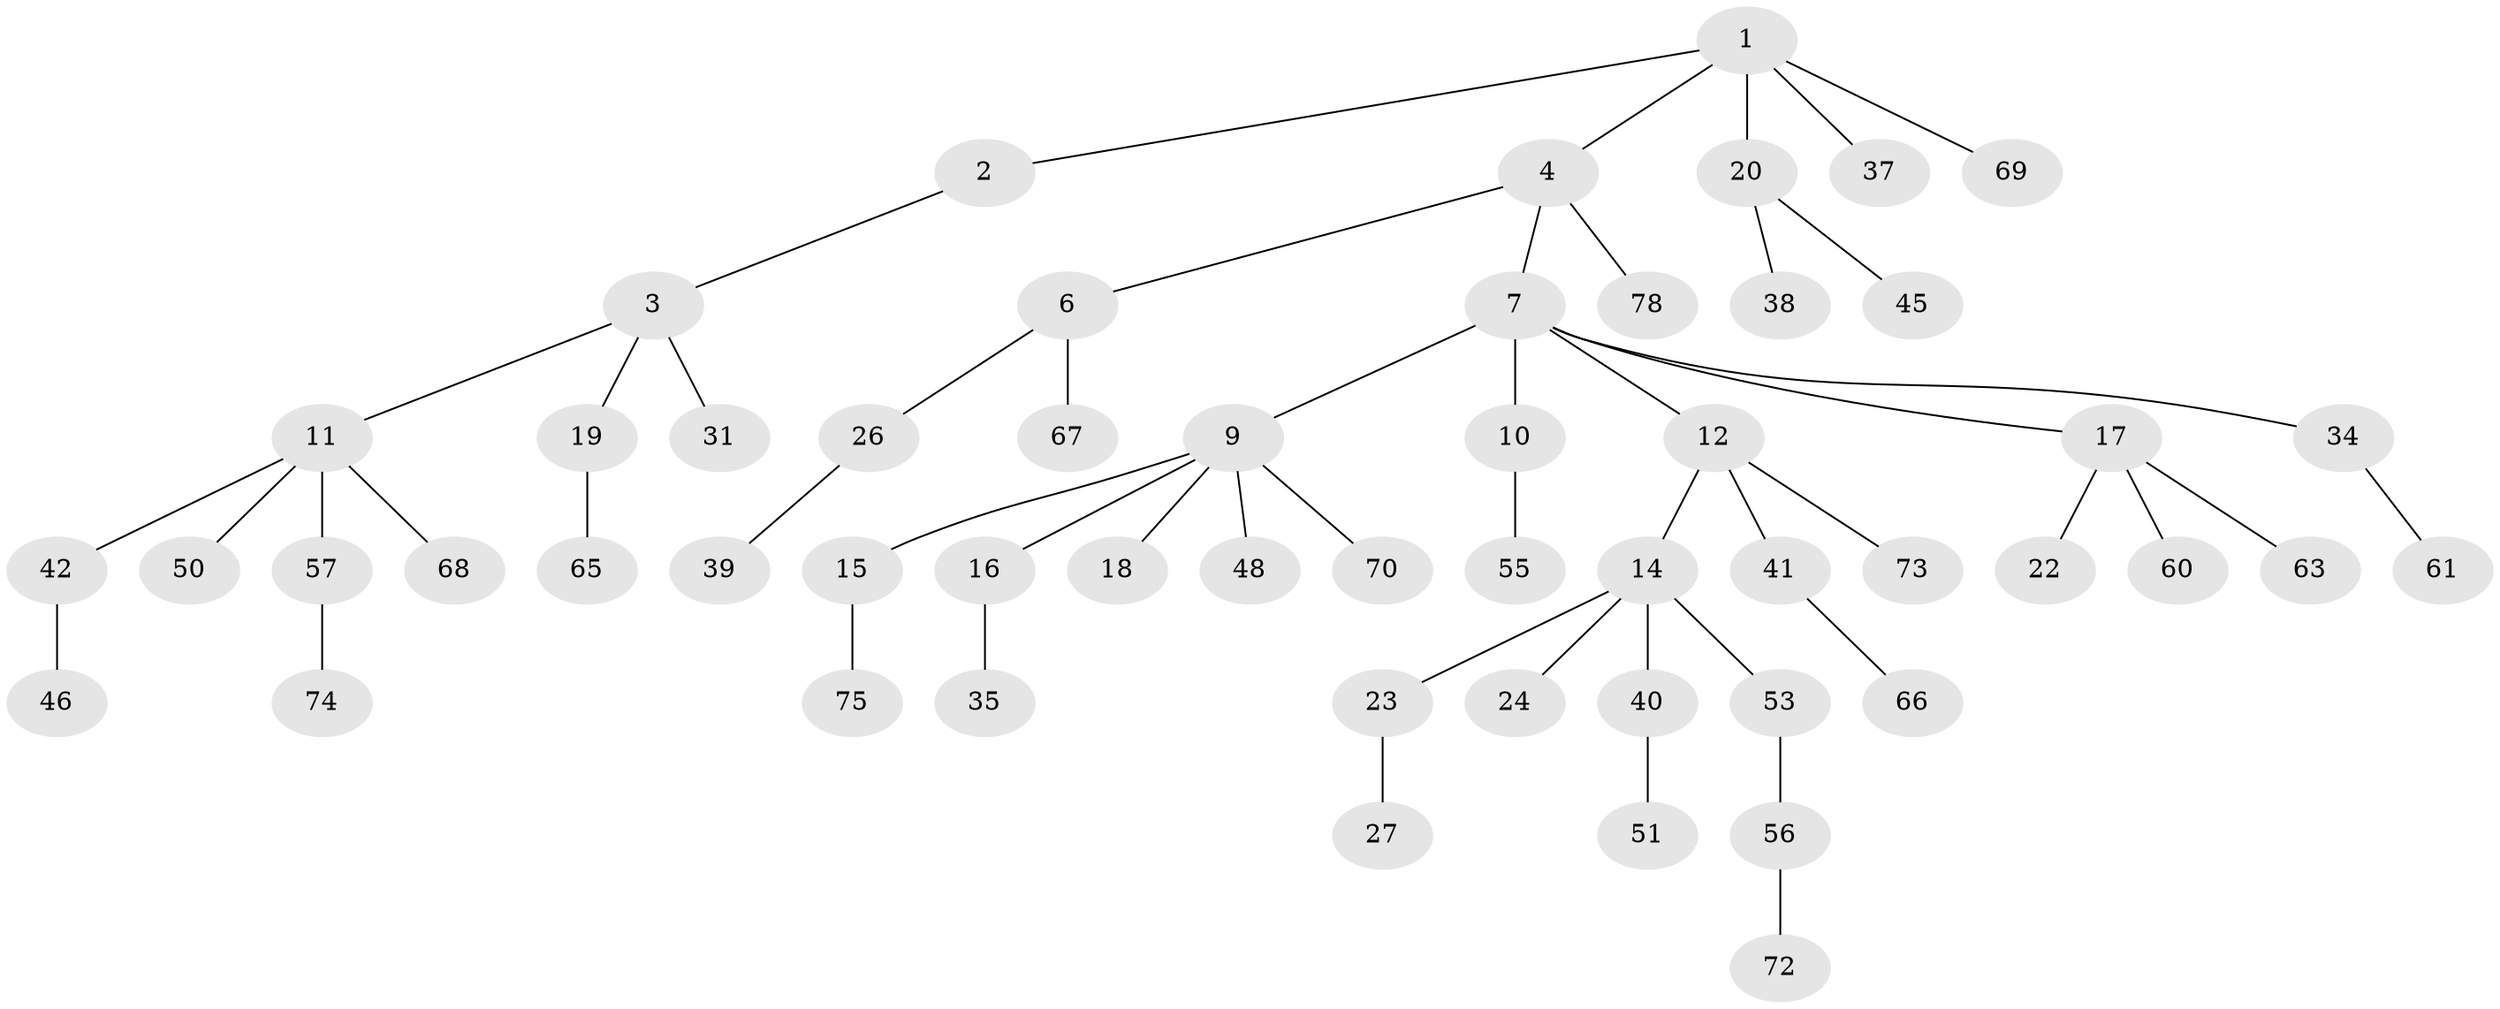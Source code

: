 // Generated by graph-tools (version 1.1) at 2025/24/03/03/25 07:24:09]
// undirected, 54 vertices, 53 edges
graph export_dot {
graph [start="1"]
  node [color=gray90,style=filled];
  1 [super="+36"];
  2 [super="+25"];
  3 [super="+5"];
  4 [super="+52"];
  6 [super="+58"];
  7 [super="+8"];
  9 [super="+13"];
  10 [super="+30"];
  11 [super="+29"];
  12 [super="+33"];
  14 [super="+21"];
  15 [super="+54"];
  16;
  17 [super="+59"];
  18 [super="+44"];
  19 [super="+77"];
  20 [super="+32"];
  22;
  23;
  24 [super="+28"];
  26;
  27;
  31 [super="+47"];
  34;
  35 [super="+49"];
  37;
  38;
  39;
  40;
  41 [super="+76"];
  42 [super="+43"];
  45;
  46;
  48;
  50;
  51;
  53 [super="+64"];
  55;
  56;
  57 [super="+62"];
  60;
  61;
  63;
  65;
  66 [super="+71"];
  67;
  68;
  69;
  70;
  72;
  73;
  74;
  75;
  78;
  1 -- 2;
  1 -- 4;
  1 -- 20;
  1 -- 69;
  1 -- 37;
  2 -- 3;
  3 -- 19;
  3 -- 31;
  3 -- 11;
  4 -- 6;
  4 -- 7;
  4 -- 78;
  6 -- 26;
  6 -- 67;
  7 -- 9;
  7 -- 10;
  7 -- 12;
  7 -- 17;
  7 -- 34;
  9 -- 15;
  9 -- 18;
  9 -- 16;
  9 -- 48;
  9 -- 70;
  10 -- 55;
  11 -- 68;
  11 -- 57;
  11 -- 42;
  11 -- 50;
  12 -- 14;
  12 -- 73;
  12 -- 41;
  14 -- 40;
  14 -- 24;
  14 -- 53;
  14 -- 23;
  15 -- 75;
  16 -- 35;
  17 -- 22;
  17 -- 63;
  17 -- 60;
  19 -- 65;
  20 -- 38;
  20 -- 45;
  23 -- 27;
  26 -- 39;
  34 -- 61;
  40 -- 51;
  41 -- 66;
  42 -- 46;
  53 -- 56;
  56 -- 72;
  57 -- 74;
}

